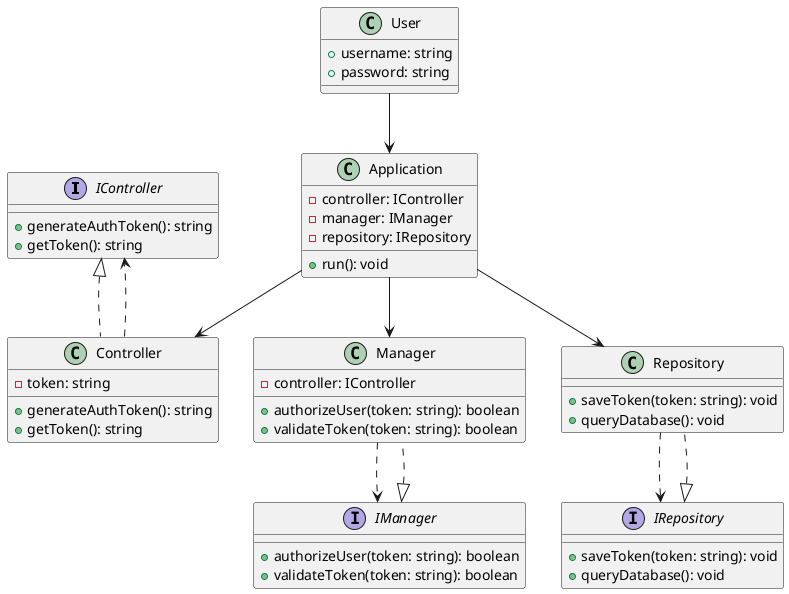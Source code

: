 @startuml

interface IController {
    + generateAuthToken(): string
    + getToken(): string
}

interface IManager {
    + authorizeUser(token: string): boolean
    + validateToken(token: string): boolean
}

interface IRepository {
    + saveToken(token: string): void
    + queryDatabase(): void
}

class Controller implements IController {
    - token: string

    + generateAuthToken(): string
    + getToken(): string
}

class Manager implements IManager {
    - controller: IController

    + authorizeUser(token: string): boolean
    + validateToken(token: string): boolean
}

class Repository implements IRepository {
    + saveToken(token: string): void
    + queryDatabase(): void
}

class User {
    + username: string
    + password: string
}

class Application {
    - controller: IController
    - manager: IManager
    - repository: IRepository

    + run(): void
}

Controller ..> IController
Manager ..> IManager
Repository ..> IRepository
Application --> Controller
Application --> Manager
Application --> Repository
User --> Application

@enduml
